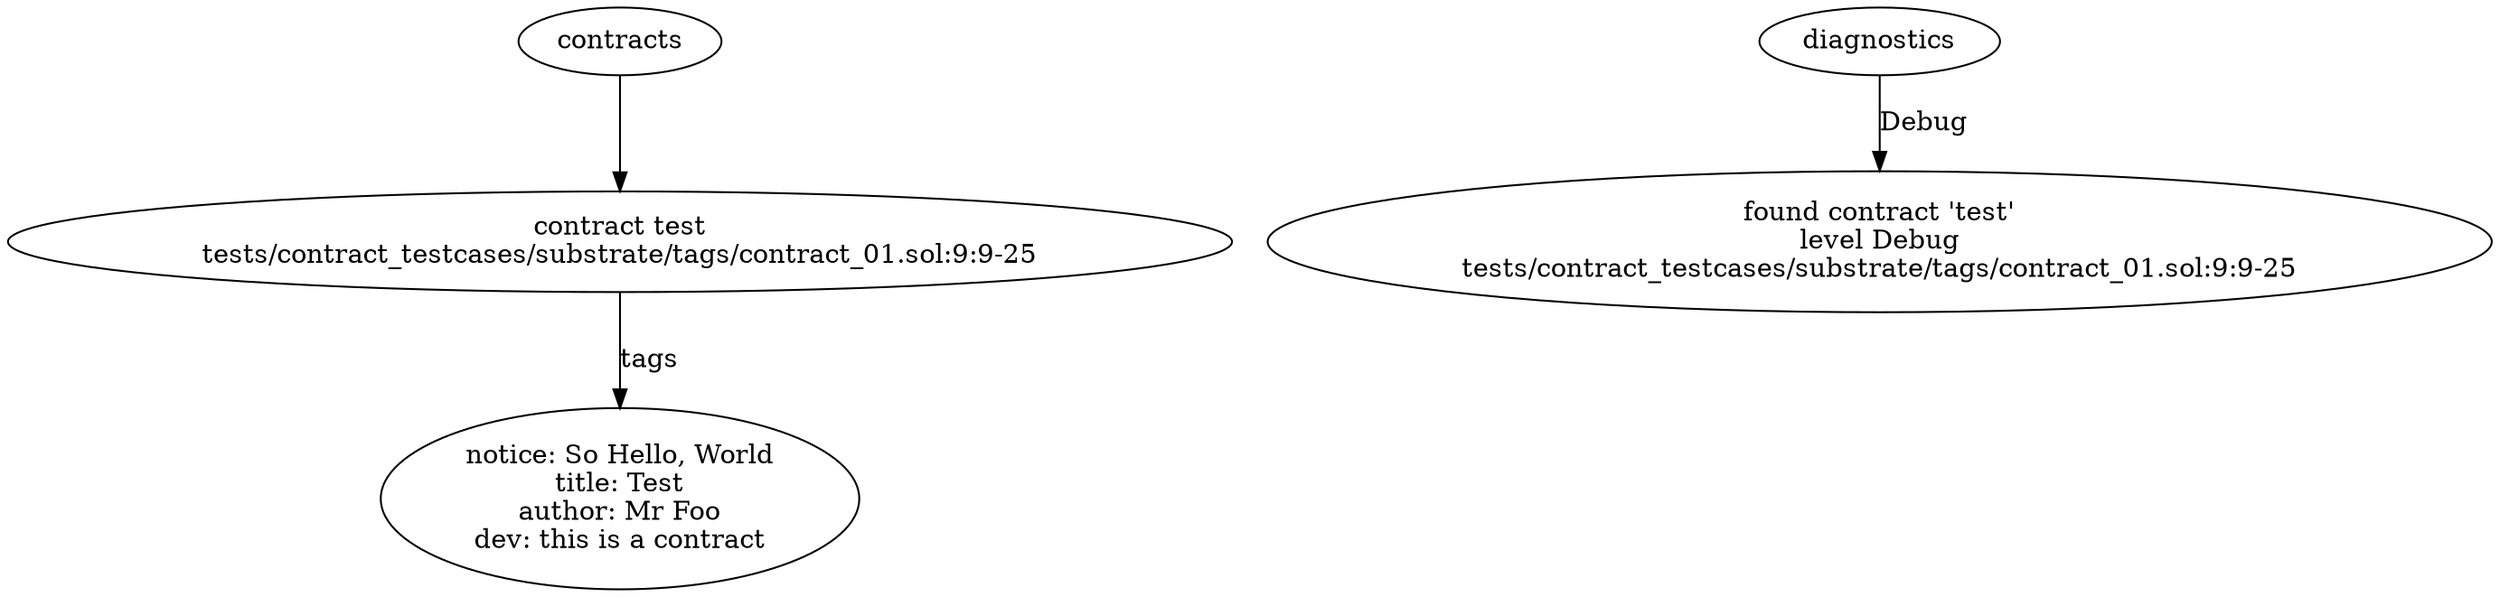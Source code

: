 strict digraph "tests/contract_testcases/substrate/tags/contract_01.sol" {
	contract [label="contract test\ntests/contract_testcases/substrate/tags/contract_01.sol:9:9-25"]
	tags [label="notice: So Hello, World\ntitle: Test\nauthor: Mr Foo\ndev: this is a contract"]
	diagnostic [label="found contract 'test'\nlevel Debug\ntests/contract_testcases/substrate/tags/contract_01.sol:9:9-25"]
	contracts -> contract
	contract -> tags [label="tags"]
	diagnostics -> diagnostic [label="Debug"]
}
